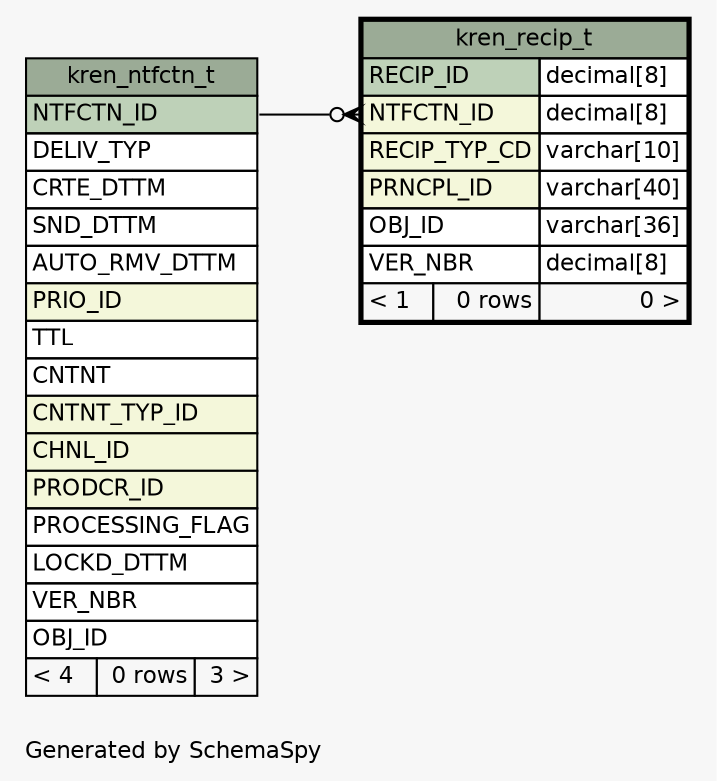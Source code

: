 // dot 2.28.0 on Mac OS X 10.7.2
// SchemaSpy rev 590
digraph "oneDegreeRelationshipsDiagram" {
  graph [
    rankdir="RL"
    bgcolor="#f7f7f7"
    label="\nGenerated by SchemaSpy"
    labeljust="l"
    nodesep="0.18"
    ranksep="0.46"
    fontname="Helvetica"
    fontsize="11"
  ];
  node [
    fontname="Helvetica"
    fontsize="11"
    shape="plaintext"
  ];
  edge [
    arrowsize="0.8"
  ];
  "kren_recip_t":"NTFCTN_ID":w -> "kren_ntfctn_t":"NTFCTN_ID":e [arrowhead=none dir=back arrowtail=crowodot];
  "kren_ntfctn_t" [
    label=<
    <TABLE BORDER="0" CELLBORDER="1" CELLSPACING="0" BGCOLOR="#ffffff">
      <TR><TD COLSPAN="3" BGCOLOR="#9bab96" ALIGN="CENTER">kren_ntfctn_t</TD></TR>
      <TR><TD PORT="NTFCTN_ID" COLSPAN="3" BGCOLOR="#bed1b8" ALIGN="LEFT">NTFCTN_ID</TD></TR>
      <TR><TD PORT="DELIV_TYP" COLSPAN="3" ALIGN="LEFT">DELIV_TYP</TD></TR>
      <TR><TD PORT="CRTE_DTTM" COLSPAN="3" ALIGN="LEFT">CRTE_DTTM</TD></TR>
      <TR><TD PORT="SND_DTTM" COLSPAN="3" ALIGN="LEFT">SND_DTTM</TD></TR>
      <TR><TD PORT="AUTO_RMV_DTTM" COLSPAN="3" ALIGN="LEFT">AUTO_RMV_DTTM</TD></TR>
      <TR><TD PORT="PRIO_ID" COLSPAN="3" BGCOLOR="#f4f7da" ALIGN="LEFT">PRIO_ID</TD></TR>
      <TR><TD PORT="TTL" COLSPAN="3" ALIGN="LEFT">TTL</TD></TR>
      <TR><TD PORT="CNTNT" COLSPAN="3" ALIGN="LEFT">CNTNT</TD></TR>
      <TR><TD PORT="CNTNT_TYP_ID" COLSPAN="3" BGCOLOR="#f4f7da" ALIGN="LEFT">CNTNT_TYP_ID</TD></TR>
      <TR><TD PORT="CHNL_ID" COLSPAN="3" BGCOLOR="#f4f7da" ALIGN="LEFT">CHNL_ID</TD></TR>
      <TR><TD PORT="PRODCR_ID" COLSPAN="3" BGCOLOR="#f4f7da" ALIGN="LEFT">PRODCR_ID</TD></TR>
      <TR><TD PORT="PROCESSING_FLAG" COLSPAN="3" ALIGN="LEFT">PROCESSING_FLAG</TD></TR>
      <TR><TD PORT="LOCKD_DTTM" COLSPAN="3" ALIGN="LEFT">LOCKD_DTTM</TD></TR>
      <TR><TD PORT="VER_NBR" COLSPAN="3" ALIGN="LEFT">VER_NBR</TD></TR>
      <TR><TD PORT="OBJ_ID" COLSPAN="3" ALIGN="LEFT">OBJ_ID</TD></TR>
      <TR><TD ALIGN="LEFT" BGCOLOR="#f7f7f7">&lt; 4</TD><TD ALIGN="RIGHT" BGCOLOR="#f7f7f7">0 rows</TD><TD ALIGN="RIGHT" BGCOLOR="#f7f7f7">3 &gt;</TD></TR>
    </TABLE>>
    URL="kren_ntfctn_t.html"
    tooltip="kren_ntfctn_t"
  ];
  "kren_recip_t" [
    label=<
    <TABLE BORDER="2" CELLBORDER="1" CELLSPACING="0" BGCOLOR="#ffffff">
      <TR><TD COLSPAN="3" BGCOLOR="#9bab96" ALIGN="CENTER">kren_recip_t</TD></TR>
      <TR><TD PORT="RECIP_ID" COLSPAN="2" BGCOLOR="#bed1b8" ALIGN="LEFT">RECIP_ID</TD><TD PORT="RECIP_ID.type" ALIGN="LEFT">decimal[8]</TD></TR>
      <TR><TD PORT="NTFCTN_ID" COLSPAN="2" BGCOLOR="#f4f7da" ALIGN="LEFT">NTFCTN_ID</TD><TD PORT="NTFCTN_ID.type" ALIGN="LEFT">decimal[8]</TD></TR>
      <TR><TD PORT="RECIP_TYP_CD" COLSPAN="2" BGCOLOR="#f4f7da" ALIGN="LEFT">RECIP_TYP_CD</TD><TD PORT="RECIP_TYP_CD.type" ALIGN="LEFT">varchar[10]</TD></TR>
      <TR><TD PORT="PRNCPL_ID" COLSPAN="2" BGCOLOR="#f4f7da" ALIGN="LEFT">PRNCPL_ID</TD><TD PORT="PRNCPL_ID.type" ALIGN="LEFT">varchar[40]</TD></TR>
      <TR><TD PORT="OBJ_ID" COLSPAN="2" ALIGN="LEFT">OBJ_ID</TD><TD PORT="OBJ_ID.type" ALIGN="LEFT">varchar[36]</TD></TR>
      <TR><TD PORT="VER_NBR" COLSPAN="2" ALIGN="LEFT">VER_NBR</TD><TD PORT="VER_NBR.type" ALIGN="LEFT">decimal[8]</TD></TR>
      <TR><TD ALIGN="LEFT" BGCOLOR="#f7f7f7">&lt; 1</TD><TD ALIGN="RIGHT" BGCOLOR="#f7f7f7">0 rows</TD><TD ALIGN="RIGHT" BGCOLOR="#f7f7f7">0 &gt;</TD></TR>
    </TABLE>>
    URL="kren_recip_t.html"
    tooltip="kren_recip_t"
  ];
}
